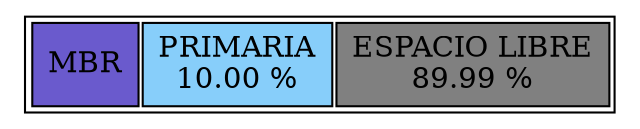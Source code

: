 digraph { 
node [ shape=none ] 
TablaReportNodo [ label = < <table border="1"> 
<tr> 
 <td bgcolor='SlateBlue'  ROWSPAN='3'> MBR </td>
 <td bgcolor='LightSkyBlue' ROWSPAN='3'> PRIMARIA <br/> 10.00 % </td>
 <td bgcolor='#808080'  ROWSPAN='3'> ESPACIO LIBRE <br/> 89.99 % </td> 
</tr>
</table> > ]
}